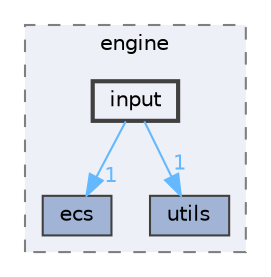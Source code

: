 digraph "techstorm/engine/input"
{
 // LATEX_PDF_SIZE
  bgcolor="transparent";
  edge [fontname=Helvetica,fontsize=10,labelfontname=Helvetica,labelfontsize=10];
  node [fontname=Helvetica,fontsize=10,shape=box,height=0.2,width=0.4];
  compound=true
  subgraph clusterdir_f0215e67d3150ee964ca241625d804af {
    graph [ bgcolor="#edf0f7", pencolor="grey50", label="engine", fontname=Helvetica,fontsize=10 style="filled,dashed", URL="dir_f0215e67d3150ee964ca241625d804af.html",tooltip=""]
  dir_837b183a4b20f27b2048c6bddbca2344 [label="ecs", fillcolor="#a2b4d6", color="grey25", style="filled", URL="dir_837b183a4b20f27b2048c6bddbca2344.html",tooltip=""];
  dir_dd82fd1dbb6a2558bf9274f360fea5fa [label="utils", fillcolor="#a2b4d6", color="grey25", style="filled", URL="dir_dd82fd1dbb6a2558bf9274f360fea5fa.html",tooltip=""];
  dir_fd87eab053a0f4eb6ecfa6096c57065c [label="input", fillcolor="#edf0f7", color="grey25", style="filled,bold", URL="dir_fd87eab053a0f4eb6ecfa6096c57065c.html",tooltip=""];
  }
  dir_fd87eab053a0f4eb6ecfa6096c57065c->dir_837b183a4b20f27b2048c6bddbca2344 [headlabel="1", labeldistance=1.5 headhref="dir_000062_000032.html" href="dir_000062_000032.html" color="steelblue1" fontcolor="steelblue1"];
  dir_fd87eab053a0f4eb6ecfa6096c57065c->dir_dd82fd1dbb6a2558bf9274f360fea5fa [headlabel="1", labeldistance=1.5 headhref="dir_000062_000140.html" href="dir_000062_000140.html" color="steelblue1" fontcolor="steelblue1"];
}
